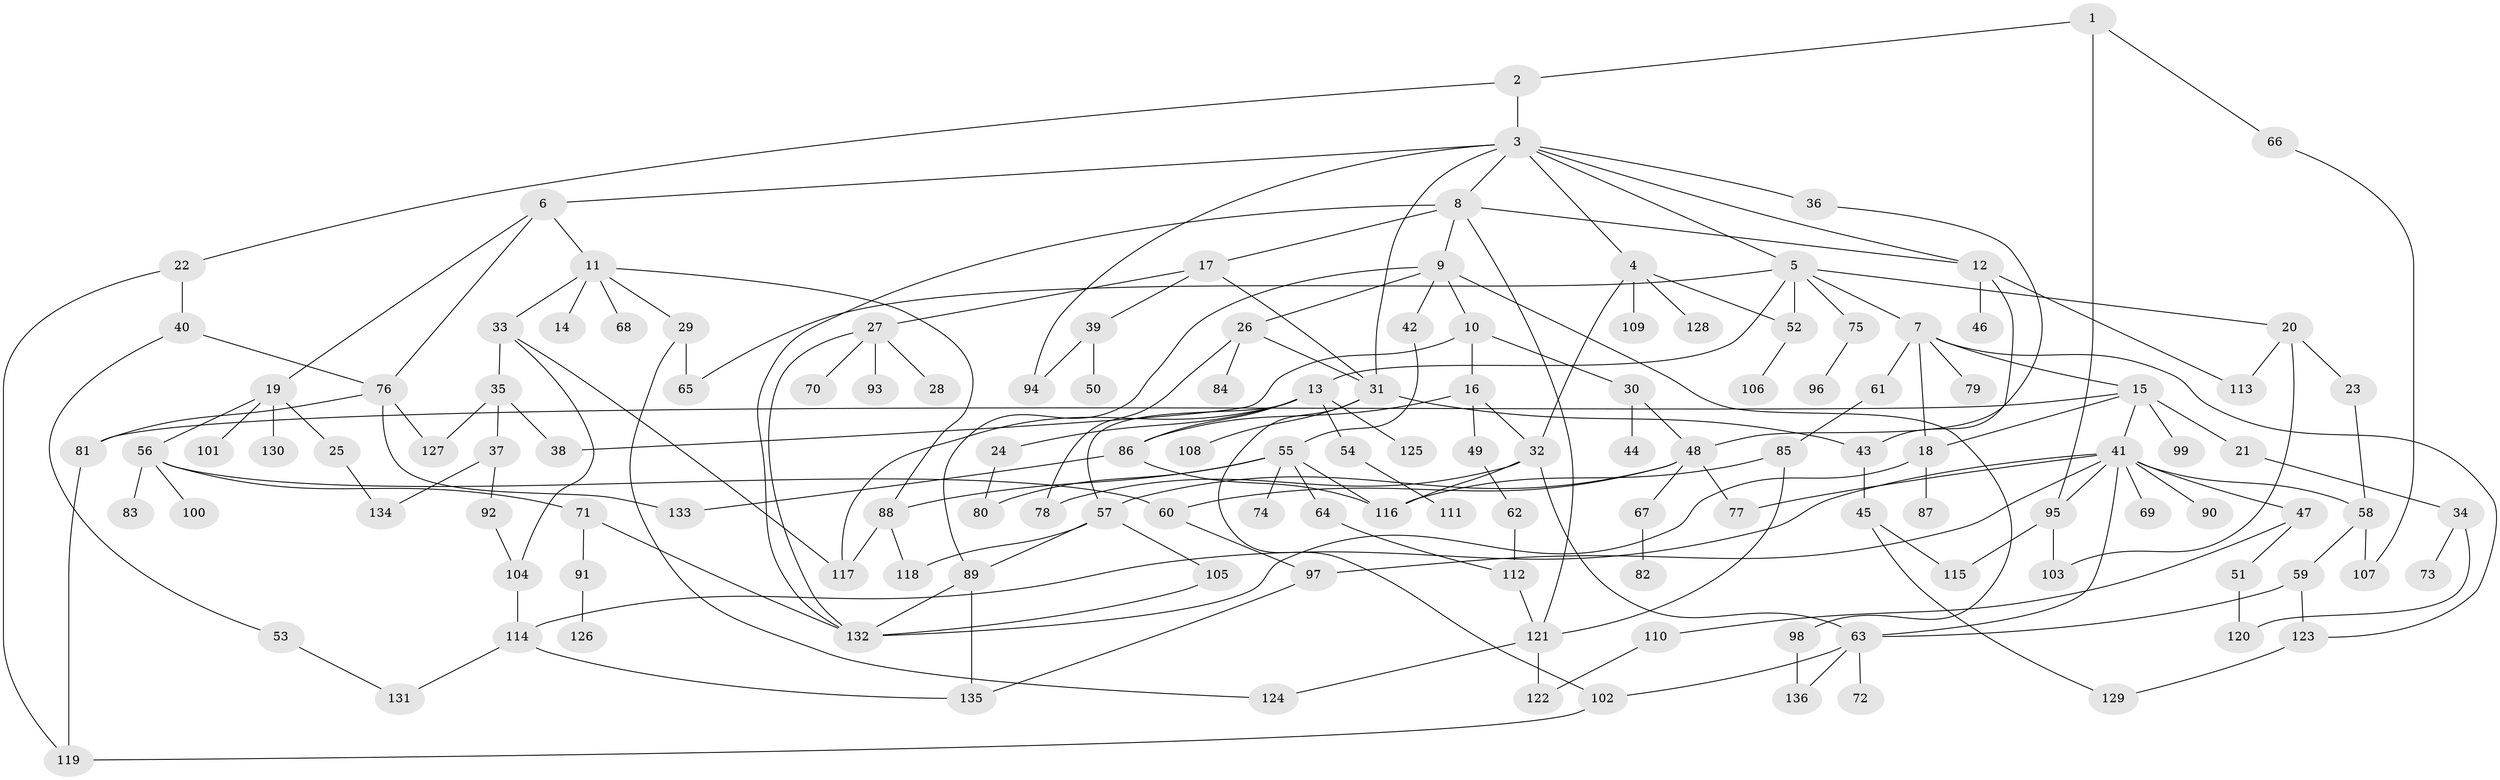 // Generated by graph-tools (version 1.1) at 2025/49/03/09/25 03:49:24]
// undirected, 136 vertices, 196 edges
graph export_dot {
graph [start="1"]
  node [color=gray90,style=filled];
  1;
  2;
  3;
  4;
  5;
  6;
  7;
  8;
  9;
  10;
  11;
  12;
  13;
  14;
  15;
  16;
  17;
  18;
  19;
  20;
  21;
  22;
  23;
  24;
  25;
  26;
  27;
  28;
  29;
  30;
  31;
  32;
  33;
  34;
  35;
  36;
  37;
  38;
  39;
  40;
  41;
  42;
  43;
  44;
  45;
  46;
  47;
  48;
  49;
  50;
  51;
  52;
  53;
  54;
  55;
  56;
  57;
  58;
  59;
  60;
  61;
  62;
  63;
  64;
  65;
  66;
  67;
  68;
  69;
  70;
  71;
  72;
  73;
  74;
  75;
  76;
  77;
  78;
  79;
  80;
  81;
  82;
  83;
  84;
  85;
  86;
  87;
  88;
  89;
  90;
  91;
  92;
  93;
  94;
  95;
  96;
  97;
  98;
  99;
  100;
  101;
  102;
  103;
  104;
  105;
  106;
  107;
  108;
  109;
  110;
  111;
  112;
  113;
  114;
  115;
  116;
  117;
  118;
  119;
  120;
  121;
  122;
  123;
  124;
  125;
  126;
  127;
  128;
  129;
  130;
  131;
  132;
  133;
  134;
  135;
  136;
  1 -- 2;
  1 -- 66;
  1 -- 95;
  2 -- 3;
  2 -- 22;
  3 -- 4;
  3 -- 5;
  3 -- 6;
  3 -- 8;
  3 -- 12;
  3 -- 36;
  3 -- 94;
  3 -- 31;
  4 -- 32;
  4 -- 52;
  4 -- 109;
  4 -- 128;
  5 -- 7;
  5 -- 13;
  5 -- 20;
  5 -- 65;
  5 -- 75;
  5 -- 52;
  6 -- 11;
  6 -- 19;
  6 -- 76;
  7 -- 15;
  7 -- 18;
  7 -- 61;
  7 -- 79;
  7 -- 123;
  8 -- 9;
  8 -- 17;
  8 -- 132;
  8 -- 121;
  8 -- 12;
  9 -- 10;
  9 -- 26;
  9 -- 42;
  9 -- 98;
  9 -- 89;
  10 -- 16;
  10 -- 30;
  10 -- 38;
  11 -- 14;
  11 -- 29;
  11 -- 33;
  11 -- 68;
  11 -- 88;
  12 -- 43;
  12 -- 46;
  12 -- 113;
  13 -- 24;
  13 -- 54;
  13 -- 86;
  13 -- 125;
  13 -- 117;
  13 -- 57;
  15 -- 21;
  15 -- 41;
  15 -- 81;
  15 -- 99;
  15 -- 18;
  16 -- 49;
  16 -- 86;
  16 -- 32;
  17 -- 27;
  17 -- 31;
  17 -- 39;
  18 -- 87;
  18 -- 132;
  19 -- 25;
  19 -- 56;
  19 -- 101;
  19 -- 130;
  20 -- 23;
  20 -- 113;
  20 -- 103;
  21 -- 34;
  22 -- 40;
  22 -- 119;
  23 -- 58;
  24 -- 80;
  25 -- 134;
  26 -- 78;
  26 -- 84;
  26 -- 31;
  27 -- 28;
  27 -- 70;
  27 -- 93;
  27 -- 132;
  29 -- 65;
  29 -- 124;
  30 -- 44;
  30 -- 48;
  31 -- 102;
  31 -- 108;
  31 -- 43;
  32 -- 63;
  32 -- 78;
  32 -- 116;
  33 -- 35;
  33 -- 104;
  33 -- 117;
  34 -- 73;
  34 -- 120;
  35 -- 37;
  35 -- 127;
  35 -- 38;
  36 -- 48;
  37 -- 92;
  37 -- 134;
  39 -- 50;
  39 -- 94;
  40 -- 53;
  40 -- 76;
  41 -- 47;
  41 -- 69;
  41 -- 90;
  41 -- 97;
  41 -- 58;
  41 -- 114;
  41 -- 95;
  41 -- 63;
  41 -- 77;
  42 -- 55;
  43 -- 45;
  45 -- 115;
  45 -- 129;
  47 -- 51;
  47 -- 110;
  48 -- 57;
  48 -- 67;
  48 -- 77;
  48 -- 60;
  49 -- 62;
  51 -- 120;
  52 -- 106;
  53 -- 131;
  54 -- 111;
  55 -- 64;
  55 -- 74;
  55 -- 80;
  55 -- 88;
  55 -- 116;
  56 -- 60;
  56 -- 71;
  56 -- 83;
  56 -- 100;
  57 -- 89;
  57 -- 105;
  57 -- 118;
  58 -- 59;
  58 -- 107;
  59 -- 123;
  59 -- 63;
  60 -- 97;
  61 -- 85;
  62 -- 112;
  63 -- 72;
  63 -- 102;
  63 -- 136;
  64 -- 112;
  66 -- 107;
  67 -- 82;
  71 -- 91;
  71 -- 132;
  75 -- 96;
  76 -- 133;
  76 -- 127;
  76 -- 81;
  81 -- 119;
  85 -- 121;
  85 -- 116;
  86 -- 116;
  86 -- 133;
  88 -- 117;
  88 -- 118;
  89 -- 135;
  89 -- 132;
  91 -- 126;
  92 -- 104;
  95 -- 103;
  95 -- 115;
  97 -- 135;
  98 -- 136;
  102 -- 119;
  104 -- 114;
  105 -- 132;
  110 -- 122;
  112 -- 121;
  114 -- 135;
  114 -- 131;
  121 -- 122;
  121 -- 124;
  123 -- 129;
}
